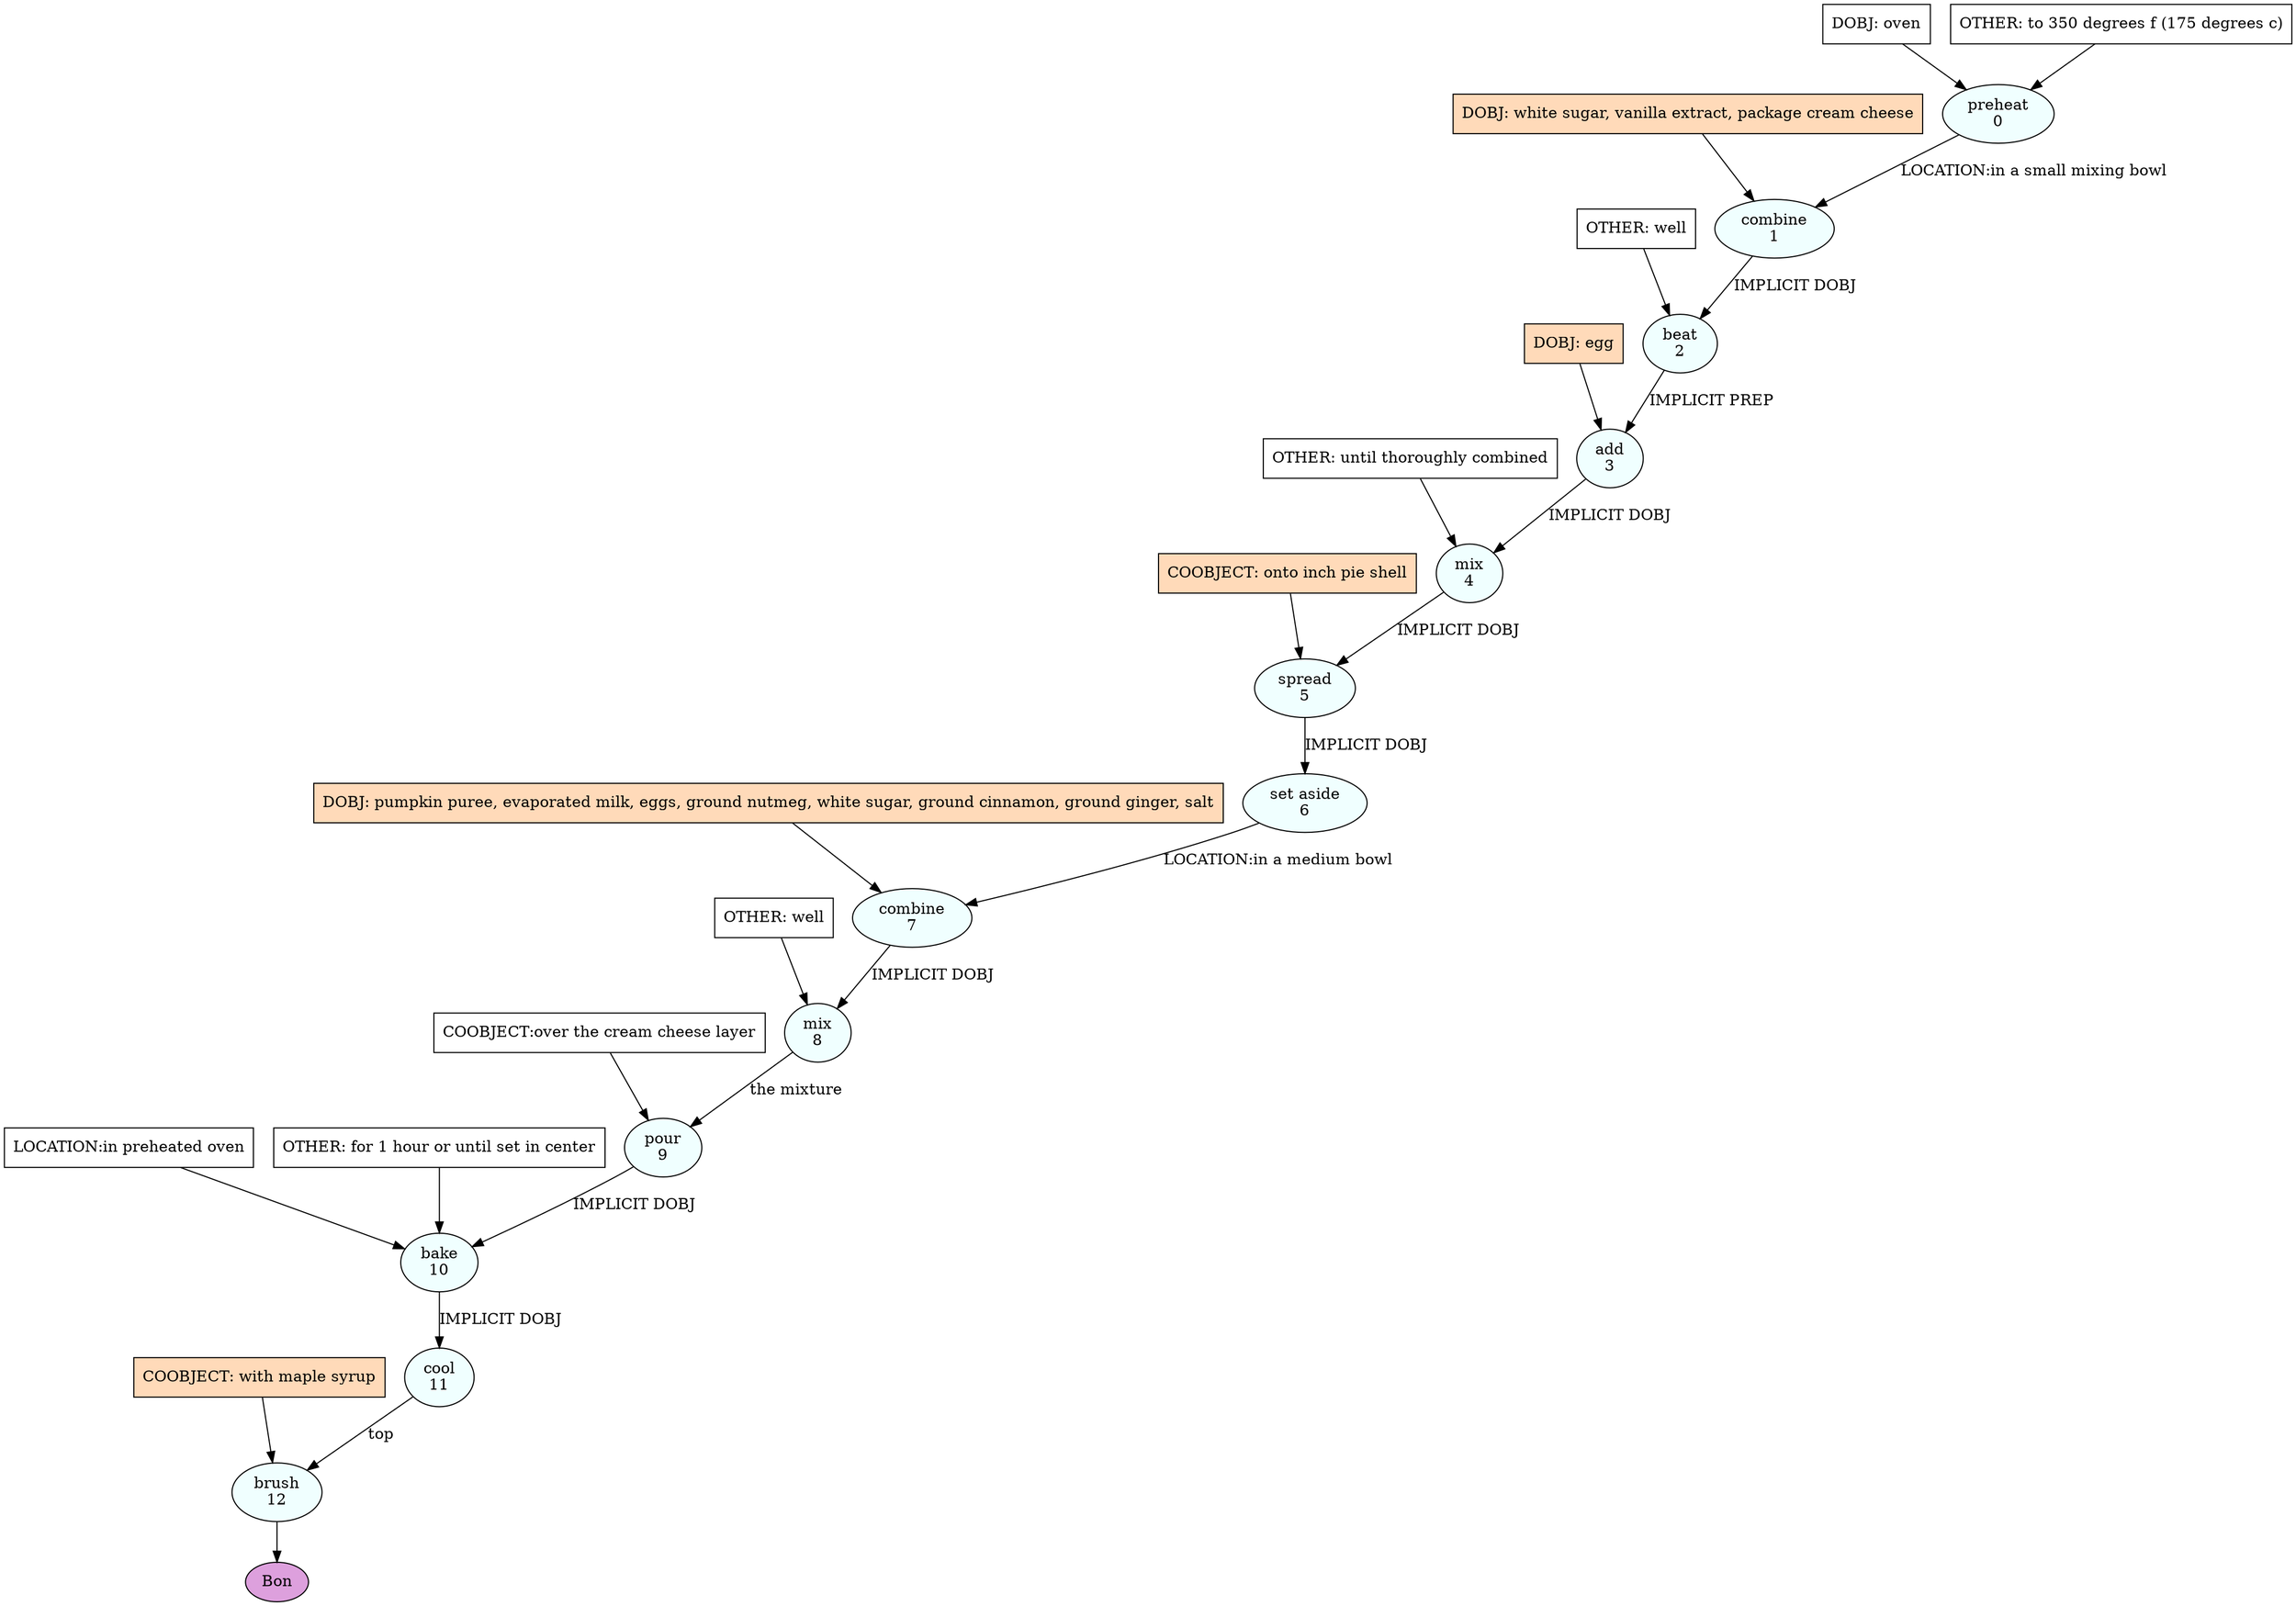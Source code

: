 digraph recipe {
E0[label="preheat
0", shape=oval, style=filled, fillcolor=azure]
E1[label="combine
1", shape=oval, style=filled, fillcolor=azure]
E2[label="beat
2", shape=oval, style=filled, fillcolor=azure]
E3[label="add
3", shape=oval, style=filled, fillcolor=azure]
E4[label="mix
4", shape=oval, style=filled, fillcolor=azure]
E5[label="spread
5", shape=oval, style=filled, fillcolor=azure]
E6[label="set aside
6", shape=oval, style=filled, fillcolor=azure]
E7[label="combine
7", shape=oval, style=filled, fillcolor=azure]
E8[label="mix
8", shape=oval, style=filled, fillcolor=azure]
E9[label="pour
9", shape=oval, style=filled, fillcolor=azure]
E10[label="bake
10", shape=oval, style=filled, fillcolor=azure]
E11[label="cool
11", shape=oval, style=filled, fillcolor=azure]
E12[label="brush
12", shape=oval, style=filled, fillcolor=azure]
D0[label="DOBJ: oven", shape=box, style=filled, fillcolor=white]
D0 -> E0
O0_0[label="OTHER: to 350 degrees f (175 degrees c)", shape=box, style=filled, fillcolor=white]
O0_0 -> E0
D1_ing[label="DOBJ: white sugar, vanilla extract, package cream cheese", shape=box, style=filled, fillcolor=peachpuff]
D1_ing -> E1
E0 -> E1 [label="LOCATION:in a small mixing bowl"]
E1 -> E2 [label="IMPLICIT DOBJ"]
O2_0_0[label="OTHER: well", shape=box, style=filled, fillcolor=white]
O2_0_0 -> E2
D3_ing[label="DOBJ: egg", shape=box, style=filled, fillcolor=peachpuff]
D3_ing -> E3
E2 -> E3 [label="IMPLICIT PREP"]
E3 -> E4 [label="IMPLICIT DOBJ"]
O4_0_0[label="OTHER: until thoroughly combined", shape=box, style=filled, fillcolor=white]
O4_0_0 -> E4
E4 -> E5 [label="IMPLICIT DOBJ"]
P5_0_ing[label="COOBJECT: onto inch pie shell", shape=box, style=filled, fillcolor=peachpuff]
P5_0_ing -> E5
E5 -> E6 [label="IMPLICIT DOBJ"]
D7_ing[label="DOBJ: pumpkin puree, evaporated milk, eggs, ground nutmeg, white sugar, ground cinnamon, ground ginger, salt", shape=box, style=filled, fillcolor=peachpuff]
D7_ing -> E7
E6 -> E7 [label="LOCATION:in a medium bowl"]
E7 -> E8 [label="IMPLICIT DOBJ"]
O8_0_0[label="OTHER: well", shape=box, style=filled, fillcolor=white]
O8_0_0 -> E8
E8 -> E9 [label="the mixture"]
P9_0_0[label="COOBJECT:over the cream cheese layer", shape=box, style=filled, fillcolor=white]
P9_0_0 -> E9
E9 -> E10 [label="IMPLICIT DOBJ"]
P10_0_0[label="LOCATION:in preheated oven", shape=box, style=filled, fillcolor=white]
P10_0_0 -> E10
O10_0_0[label="OTHER: for 1 hour or until set in center", shape=box, style=filled, fillcolor=white]
O10_0_0 -> E10
E10 -> E11 [label="IMPLICIT DOBJ"]
E11 -> E12 [label="top"]
P12_0_ing[label="COOBJECT: with maple syrup", shape=box, style=filled, fillcolor=peachpuff]
P12_0_ing -> E12
EOR[label="Bon", shape=oval, style=filled, fillcolor=plum]
E12 -> EOR
}
